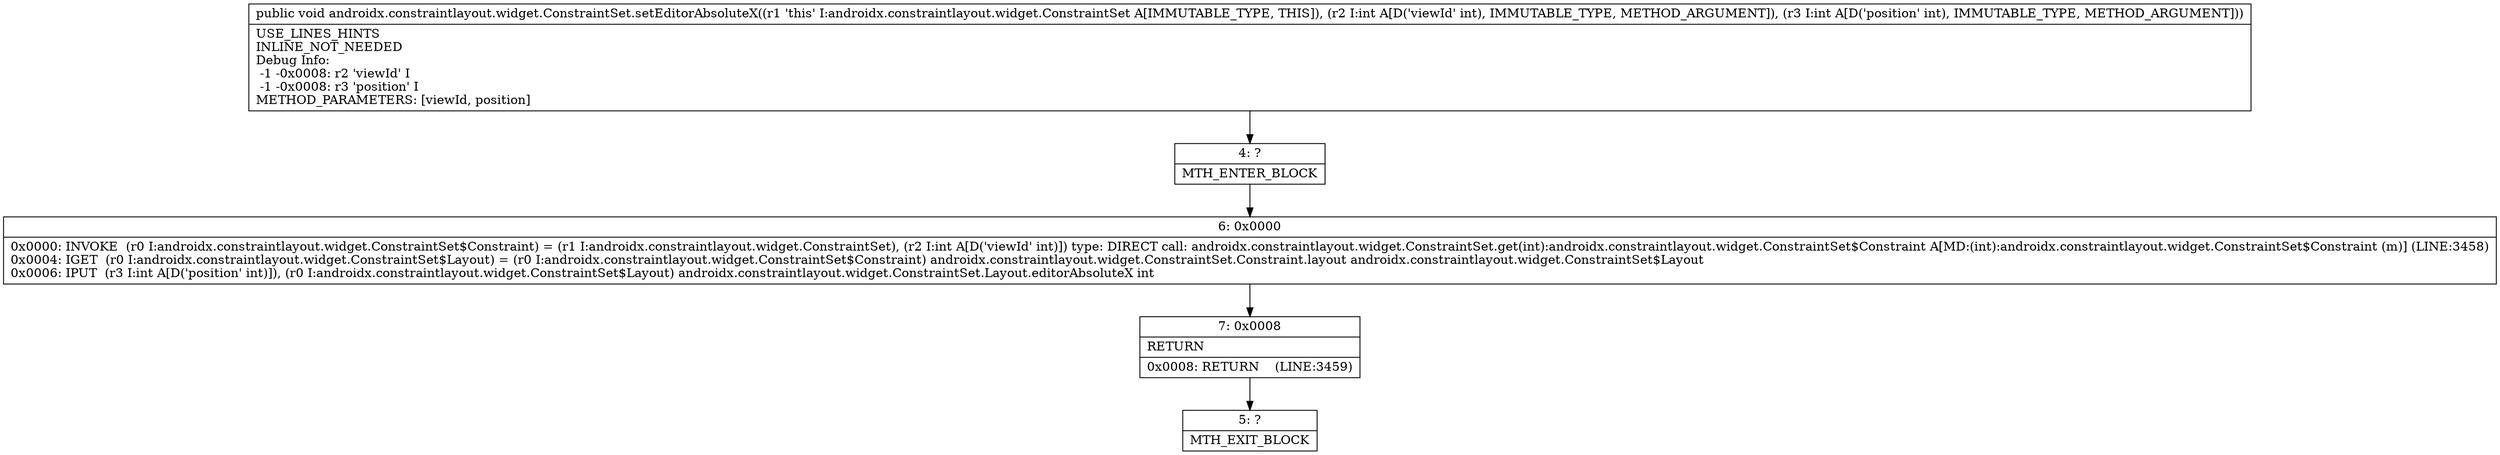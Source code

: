 digraph "CFG forandroidx.constraintlayout.widget.ConstraintSet.setEditorAbsoluteX(II)V" {
Node_4 [shape=record,label="{4\:\ ?|MTH_ENTER_BLOCK\l}"];
Node_6 [shape=record,label="{6\:\ 0x0000|0x0000: INVOKE  (r0 I:androidx.constraintlayout.widget.ConstraintSet$Constraint) = (r1 I:androidx.constraintlayout.widget.ConstraintSet), (r2 I:int A[D('viewId' int)]) type: DIRECT call: androidx.constraintlayout.widget.ConstraintSet.get(int):androidx.constraintlayout.widget.ConstraintSet$Constraint A[MD:(int):androidx.constraintlayout.widget.ConstraintSet$Constraint (m)] (LINE:3458)\l0x0004: IGET  (r0 I:androidx.constraintlayout.widget.ConstraintSet$Layout) = (r0 I:androidx.constraintlayout.widget.ConstraintSet$Constraint) androidx.constraintlayout.widget.ConstraintSet.Constraint.layout androidx.constraintlayout.widget.ConstraintSet$Layout \l0x0006: IPUT  (r3 I:int A[D('position' int)]), (r0 I:androidx.constraintlayout.widget.ConstraintSet$Layout) androidx.constraintlayout.widget.ConstraintSet.Layout.editorAbsoluteX int \l}"];
Node_7 [shape=record,label="{7\:\ 0x0008|RETURN\l|0x0008: RETURN    (LINE:3459)\l}"];
Node_5 [shape=record,label="{5\:\ ?|MTH_EXIT_BLOCK\l}"];
MethodNode[shape=record,label="{public void androidx.constraintlayout.widget.ConstraintSet.setEditorAbsoluteX((r1 'this' I:androidx.constraintlayout.widget.ConstraintSet A[IMMUTABLE_TYPE, THIS]), (r2 I:int A[D('viewId' int), IMMUTABLE_TYPE, METHOD_ARGUMENT]), (r3 I:int A[D('position' int), IMMUTABLE_TYPE, METHOD_ARGUMENT]))  | USE_LINES_HINTS\lINLINE_NOT_NEEDED\lDebug Info:\l  \-1 \-0x0008: r2 'viewId' I\l  \-1 \-0x0008: r3 'position' I\lMETHOD_PARAMETERS: [viewId, position]\l}"];
MethodNode -> Node_4;Node_4 -> Node_6;
Node_6 -> Node_7;
Node_7 -> Node_5;
}

